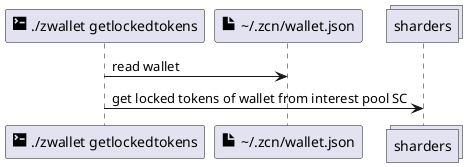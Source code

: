 @startuml
participant "<size:20><&terminal></size> ./zwallet getlockedtokens" as cli
participant "<size:20><&file></size> \~/.zcn/wallet.json" as wallet
collections sharders

cli -> wallet: read wallet
cli -> sharders: get locked tokens of wallet from interest pool SC

@enduml